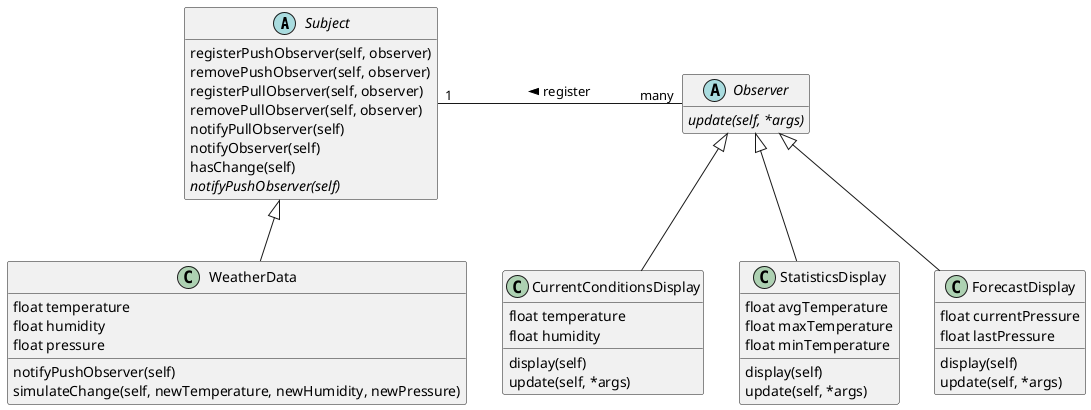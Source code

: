 @startuml ObserverPattern

hide empty members

abstract class Subject{
    registerPushObserver(self, observer)
    removePushObserver(self, observer)
    registerPullObserver(self, observer)
    removePullObserver(self, observer)
    notifyPullObserver(self)
    notifyObserver(self)
    hasChange(self)
    {abstract} notifyPushObserver(self)
}

class WeatherData{
    float temperature
    float humidity
    float pressure
    notifyPushObserver(self)
    simulateChange(self, newTemperature, newHumidity, newPressure)
}

abstract class Observer{
    {abstract} update(self, *args)
}

class CurrentConditionsDisplay{
    float temperature
    float humidity
    display(self)
    update(self, *args)
}

class StatisticsDisplay{
    float avgTemperature
    float maxTemperature
    float minTemperature
    display(self)
    update(self, *args)
}

class ForecastDisplay{
    float currentPressure
    float lastPressure
    display(self)
    update(self, *args)
}

Subject <|-- WeatherData

Observer <|-- CurrentConditionsDisplay
Observer <|-- StatisticsDisplay
Observer <|-- ForecastDisplay

Subject "1" - "many" Observer : < register 

@enduml
